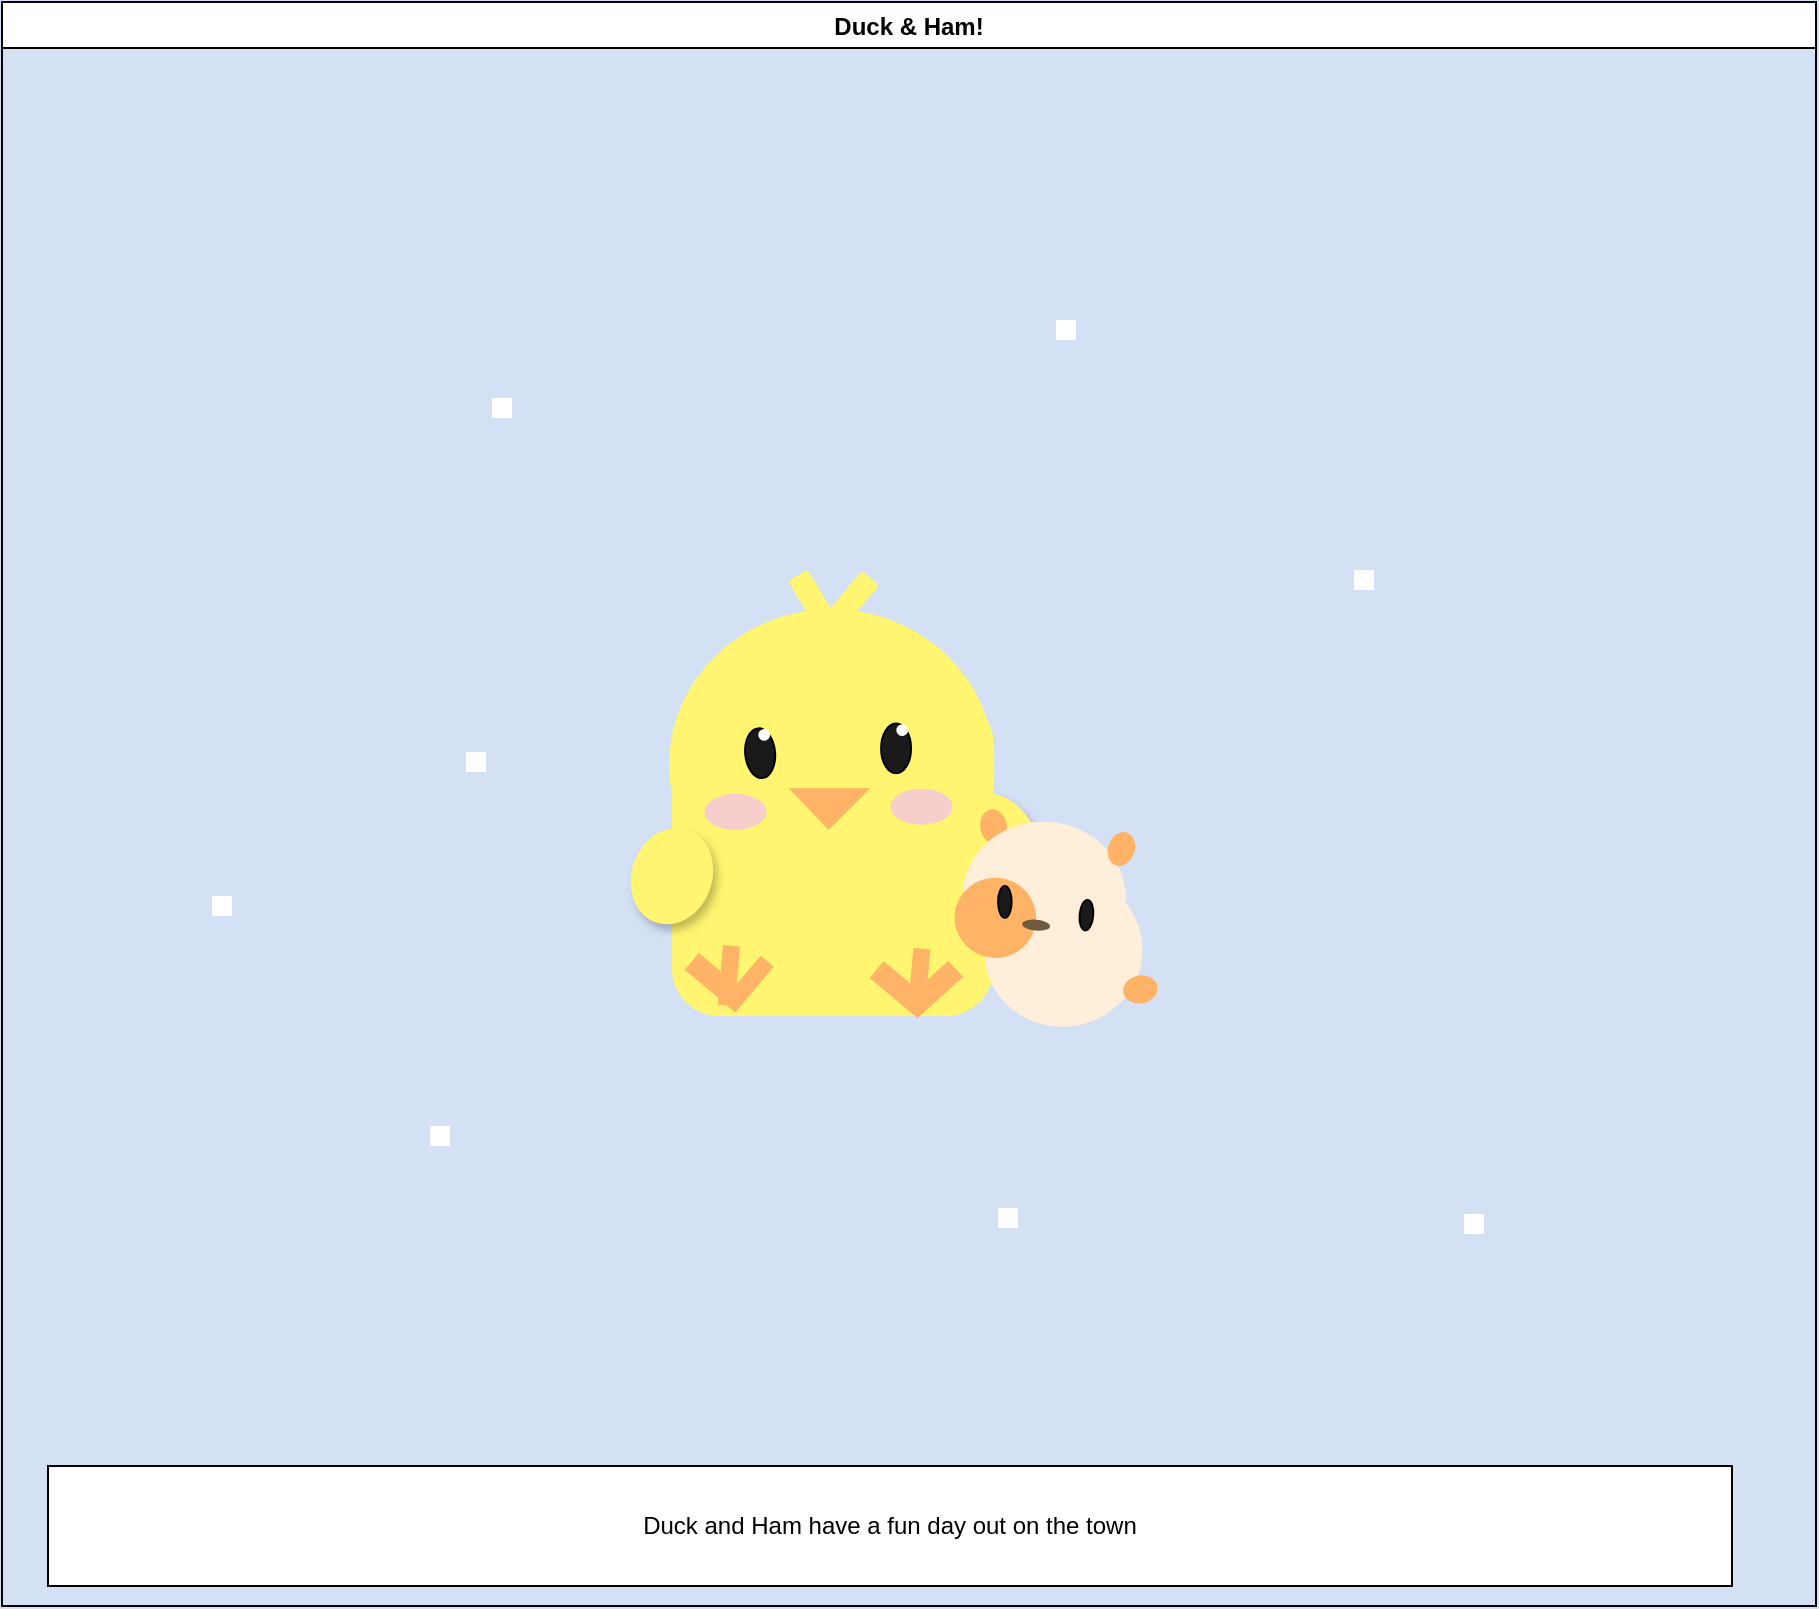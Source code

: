 <mxfile version="20.4.1" type="github" pages="2">
  <diagram name="Page-1" id="03018318-947c-dd8e-b7a3-06fadd420f32">
    <mxGraphModel dx="2480" dy="1142" grid="0" gridSize="10" guides="1" tooltips="1" connect="1" arrows="1" fold="1" page="1" pageScale="1" pageWidth="1100" pageHeight="850" background="#D4E1F5" math="0" shadow="0">
      <root>
        <mxCell id="0" />
        <mxCell id="1" parent="0" />
        <mxCell id="n3PRGFTgy8TkrgbsDVCJ-1" value="" style="rounded=1;whiteSpace=wrap;html=1;shadow=0;fillStyle=solid;arcSize=0;strokeColor=none;" parent="1" vertex="1">
          <mxGeometry x="320" y="581" width="10" height="10" as="geometry" />
        </mxCell>
        <mxCell id="n3PRGFTgy8TkrgbsDVCJ-2" value="" style="rounded=1;whiteSpace=wrap;html=1;shadow=0;fillStyle=solid;arcSize=0;strokeColor=none;" parent="1" vertex="1">
          <mxGeometry x="604" y="622" width="10" height="10" as="geometry" />
        </mxCell>
        <mxCell id="n3PRGFTgy8TkrgbsDVCJ-3" value="" style="rounded=1;whiteSpace=wrap;html=1;shadow=0;fillStyle=solid;arcSize=0;strokeColor=none;" parent="1" vertex="1">
          <mxGeometry x="782" y="303" width="10" height="10" as="geometry" />
        </mxCell>
        <mxCell id="n3PRGFTgy8TkrgbsDVCJ-4" value="" style="rounded=1;whiteSpace=wrap;html=1;shadow=0;fillStyle=solid;arcSize=0;strokeColor=none;" parent="1" vertex="1">
          <mxGeometry x="351" y="217" width="10" height="10" as="geometry" />
        </mxCell>
        <mxCell id="n3PRGFTgy8TkrgbsDVCJ-5" value="" style="rounded=1;whiteSpace=wrap;html=1;shadow=0;fillStyle=solid;arcSize=0;strokeColor=none;" parent="1" vertex="1">
          <mxGeometry x="338" y="394" width="10" height="10" as="geometry" />
        </mxCell>
        <mxCell id="n3PRGFTgy8TkrgbsDVCJ-6" value="" style="rounded=1;whiteSpace=wrap;html=1;shadow=0;fillStyle=solid;arcSize=0;strokeColor=none;" parent="1" vertex="1">
          <mxGeometry x="211" y="466" width="10" height="10" as="geometry" />
        </mxCell>
        <mxCell id="n3PRGFTgy8TkrgbsDVCJ-7" value="" style="rounded=1;whiteSpace=wrap;html=1;shadow=0;fillStyle=solid;arcSize=0;strokeColor=none;" parent="1" vertex="1">
          <mxGeometry x="633" y="178" width="10" height="10" as="geometry" />
        </mxCell>
        <mxCell id="n3PRGFTgy8TkrgbsDVCJ-8" value="" style="rounded=1;whiteSpace=wrap;html=1;shadow=0;fillStyle=solid;arcSize=0;strokeColor=none;" parent="1" vertex="1">
          <mxGeometry x="837" y="625" width="10" height="10" as="geometry" />
        </mxCell>
        <mxCell id="e4VPzmwwMMTg7jt-zZGv-1" value="Duck &amp; Ham!" style="swimlane;" vertex="1" parent="1">
          <mxGeometry x="106" y="19" width="907" height="802" as="geometry" />
        </mxCell>
        <mxCell id="bH4a26NgoAoYKHbP_HZw-2" value="Duck and Ham have a fun day out on the town" style="rounded=0;whiteSpace=wrap;html=1;" vertex="1" parent="e4VPzmwwMMTg7jt-zZGv-1">
          <mxGeometry x="23" y="732" width="842" height="60" as="geometry" />
        </mxCell>
        <mxCell id="oZ8WvAA6hjhnT53bIM4c-2" value="" style="group" vertex="1" connectable="0" parent="e4VPzmwwMMTg7jt-zZGv-1">
          <mxGeometry x="309" y="283" width="269.88" height="236" as="geometry" />
        </mxCell>
        <mxCell id="qYA4gU_5hewh3Rp0epog-116" value="z" style="ellipse;whiteSpace=wrap;html=1;shadow=1;fillStyle=solid;strokeColor=none;fillColor=#FFF570;gradientColor=none;rotation=65;direction=west;" parent="oZ8WvAA6hjhnT53bIM4c-2" vertex="1">
          <mxGeometry x="163.196" y="119.882" width="54.297" height="37.739" as="geometry" />
        </mxCell>
        <mxCell id="qYA4gU_5hewh3Rp0epog-85" value="" style="ellipse;whiteSpace=wrap;html=1;shadow=0;fillStyle=solid;strokeColor=none;fillColor=#FFF570;gradientColor=none;direction=east;rotation=0;" parent="oZ8WvAA6hjhnT53bIM4c-2" vertex="1">
          <mxGeometry x="24.53" y="20.642" width="162.403" height="155.15" as="geometry" />
        </mxCell>
        <mxCell id="qYA4gU_5hewh3Rp0epog-86" value="" style="rounded=1;whiteSpace=wrap;html=1;shadow=0;fillStyle=solid;strokeColor=none;fillColor=#FFF570;gradientColor=none;direction=south;rotation=0;" parent="oZ8WvAA6hjhnT53bIM4c-2" vertex="1">
          <mxGeometry x="25.89" y="63.972" width="160.812" height="160.042" as="geometry" />
        </mxCell>
        <mxCell id="qYA4gU_5hewh3Rp0epog-87" value="" style="ellipse;whiteSpace=wrap;html=1;fillStyle=solid;strokeColor=none;fillColor=#FFEED9;gradientColor=none;rotation=-10;direction=south;" parent="oZ8WvAA6hjhnT53bIM4c-2" vertex="1">
          <mxGeometry x="182.213" y="153.682" width="79.084" height="75.603" as="geometry" />
        </mxCell>
        <mxCell id="qYA4gU_5hewh3Rp0epog-88" value="" style="ellipse;whiteSpace=wrap;html=1;fillStyle=solid;rotation=5;fillColor=#FFEED9;strokeColor=none;direction=west;" parent="oZ8WvAA6hjhnT53bIM4c-2" vertex="1">
          <mxGeometry x="213.497" y="163.213" width="40.784" height="40.143" as="geometry" />
        </mxCell>
        <mxCell id="qYA4gU_5hewh3Rp0epog-89" value="" style="ellipse;whiteSpace=wrap;html=1;fillStyle=solid;strokeColor=none;fillColor=#FFB366;gradientColor=none;rotation=80;direction=south;" parent="oZ8WvAA6hjhnT53bIM4c-2" vertex="1">
          <mxGeometry x="178.151" y="122.678" width="17.333" height="13.251" as="geometry" />
        </mxCell>
        <mxCell id="qYA4gU_5hewh3Rp0epog-90" value="" style="ellipse;whiteSpace=wrap;html=1;fillStyle=solid;rotation=5;fillColor=#FFEED9;strokeColor=none;direction=west;" parent="oZ8WvAA6hjhnT53bIM4c-2" vertex="1">
          <mxGeometry x="171.353" y="126.871" width="81.555" height="75.087" as="geometry" />
        </mxCell>
        <mxCell id="qYA4gU_5hewh3Rp0epog-91" value="" style="ellipse;whiteSpace=wrap;html=1;fillStyle=solid;strokeColor=none;fillColor=#FFB366;gradientColor=none;direction=west;rotation=-10;" parent="oZ8WvAA6hjhnT53bIM4c-2" vertex="1">
          <mxGeometry x="251.562" y="203.747" width="17.306" height="13.977" as="geometry" />
        </mxCell>
        <mxCell id="qYA4gU_5hewh3Rp0epog-92" value="" style="ellipse;whiteSpace=wrap;html=1;fillStyle=solid;rotation=5;fillColor=#FFB366;strokeColor=none;direction=west;" parent="oZ8WvAA6hjhnT53bIM4c-2" vertex="1">
          <mxGeometry x="167.275" y="154.826" width="40.784" height="40.143" as="geometry" />
        </mxCell>
        <mxCell id="qYA4gU_5hewh3Rp0epog-93" value="" style="ellipse;whiteSpace=wrap;html=1;fillStyle=solid;strokeColor=default;fillColor=#1A1A1A;gradientColor=none;rotation=0;direction=north;" parent="oZ8WvAA6hjhnT53bIM4c-2" vertex="1">
          <mxGeometry x="189.026" y="159.019" width="6.797" height="15.821" as="geometry" />
        </mxCell>
        <mxCell id="qYA4gU_5hewh3Rp0epog-94" value="" style="ellipse;whiteSpace=wrap;html=1;fillStyle=solid;strokeColor=default;fillColor=#1A1A1A;gradientColor=none;rotation=5;direction=north;" parent="oZ8WvAA6hjhnT53bIM4c-2" vertex="1">
          <mxGeometry x="229.811" y="166.008" width="6.797" height="15.219" as="geometry" />
        </mxCell>
        <mxCell id="qYA4gU_5hewh3Rp0epog-95" value="" style="ellipse;whiteSpace=wrap;html=1;fillStyle=solid;strokeColor=none;fillColor=#705B42;gradientColor=none;rotation=-85;direction=west;" parent="oZ8WvAA6hjhnT53bIM4c-2" vertex="1">
          <mxGeometry x="205.34" y="171.599" width="5.438" height="13.977" as="geometry" />
        </mxCell>
        <mxCell id="qYA4gU_5hewh3Rp0epog-96" value="" style="ellipse;whiteSpace=wrap;html=1;fillStyle=solid;strokeColor=none;fillColor=#FFB366;gradientColor=none;rotation=110;direction=north;" parent="oZ8WvAA6hjhnT53bIM4c-2" vertex="1">
          <mxGeometry x="242.046" y="133.86" width="17.333" height="13.251" as="geometry" />
        </mxCell>
        <mxCell id="qYA4gU_5hewh3Rp0epog-98" value="" style="rounded=1;whiteSpace=wrap;html=1;shadow=0;fillStyle=solid;strokeColor=none;fillColor=#FFF570;gradientColor=none;rotation=-50;arcSize=17;direction=west;" parent="oZ8WvAA6hjhnT53bIM4c-2" vertex="1">
          <mxGeometry x="100.661" y="10.858" width="29.908" height="11.336" as="geometry" />
        </mxCell>
        <mxCell id="qYA4gU_5hewh3Rp0epog-99" value="" style="rounded=1;whiteSpace=wrap;html=1;shadow=0;fillStyle=solid;strokeColor=none;fillColor=#FFF570;gradientColor=none;rotation=-121;arcSize=17;direction=west;" parent="oZ8WvAA6hjhnT53bIM4c-2" vertex="1">
          <mxGeometry x="81.628" y="10.858" width="29.908" height="11.336" as="geometry" />
        </mxCell>
        <mxCell id="qYA4gU_5hewh3Rp0epog-102" value="" style="rounded=1;whiteSpace=wrap;html=1;shadow=0;fillStyle=solid;strokeColor=none;fillColor=#FFB366;gradientColor=none;rotation=-50;arcSize=0;direction=west;" parent="oZ8WvAA6hjhnT53bIM4c-2" vertex="1">
          <mxGeometry x="49.001" y="203.747" width="29.908" height="8.54" as="geometry" />
        </mxCell>
        <mxCell id="qYA4gU_5hewh3Rp0epog-103" value="" style="rounded=1;whiteSpace=wrap;html=1;shadow=0;fillStyle=solid;strokeColor=none;fillColor=#FFB366;gradientColor=none;rotation=-85;arcSize=0;direction=west;" parent="oZ8WvAA6hjhnT53bIM4c-2" vertex="1">
          <mxGeometry x="39.484" y="199.554" width="29.908" height="8.54" as="geometry" />
        </mxCell>
        <mxCell id="qYA4gU_5hewh3Rp0epog-104" value="" style="rounded=1;whiteSpace=wrap;html=1;shadow=0;fillStyle=solid;strokeColor=none;fillColor=#FFB366;gradientColor=none;rotation=-50;arcSize=0;direction=north;" parent="oZ8WvAA6hjhnT53bIM4c-2" vertex="1">
          <mxGeometry x="42.203" y="191.167" width="10.944" height="30.75" as="geometry" />
        </mxCell>
        <mxCell id="qYA4gU_5hewh3Rp0epog-109" value="" style="rounded=1;whiteSpace=wrap;html=1;shadow=0;fillStyle=solid;strokeColor=none;fillColor=#FFB366;gradientColor=none;rotation=-85;arcSize=0;direction=west;" parent="oZ8WvAA6hjhnT53bIM4c-2" vertex="1">
          <mxGeometry x="134.647" y="200.952" width="29.908" height="8.54" as="geometry" />
        </mxCell>
        <mxCell id="qYA4gU_5hewh3Rp0epog-110" value="" style="rounded=0;whiteSpace=wrap;html=1;shadow=0;fillStyle=solid;strokeColor=none;fillColor=#FFB366;gradientColor=none;rotation=-50;arcSize=50;direction=north;" parent="oZ8WvAA6hjhnT53bIM4c-2" vertex="1">
          <mxGeometry x="134.647" y="195.361" width="10.944" height="30.75" as="geometry" />
        </mxCell>
        <mxCell id="qYA4gU_5hewh3Rp0epog-111" value="" style="rounded=0;whiteSpace=wrap;html=1;shadow=0;fillStyle=solid;strokeColor=none;fillColor=#FFB366;gradientColor=none;rotation=48;arcSize=50;direction=north;" parent="oZ8WvAA6hjhnT53bIM4c-2" vertex="1">
          <mxGeometry x="150.961" y="195.361" width="10.957" height="30.75" as="geometry" />
        </mxCell>
        <mxCell id="qYA4gU_5hewh3Rp0epog-112" value="" style="ellipse;whiteSpace=wrap;html=1;shadow=0;fillStyle=solid;strokeColor=default;fillColor=#1A1A1A;gradientColor=none;rotation=0;direction=north;" parent="oZ8WvAA6hjhnT53bIM4c-2" vertex="1">
          <mxGeometry x="130.569" y="77.757" width="14.954" height="24.908" as="geometry" />
        </mxCell>
        <mxCell id="qYA4gU_5hewh3Rp0epog-113" value="" style="ellipse;whiteSpace=wrap;html=1;shadow=0;fillStyle=solid;strokeColor=default;fillColor=#1A1A1A;gradientColor=none;direction=north;rotation=-5;" parent="oZ8WvAA6hjhnT53bIM4c-2" vertex="1">
          <mxGeometry x="62.595" y="80.143" width="14.954" height="24.908" as="geometry" />
        </mxCell>
        <mxCell id="qYA4gU_5hewh3Rp0epog-114" value="" style="verticalLabelPosition=bottom;verticalAlign=top;html=1;shape=mxgraph.basic.cone2;dx=0.51;dy=1;fillStyle=solid;strokeColor=none;fillColor=#FFB366;gradientColor=none;rotation=0;direction=west;" parent="oZ8WvAA6hjhnT53bIM4c-2" vertex="1">
          <mxGeometry x="84.347" y="110.098" width="40.784" height="20.896" as="geometry" />
        </mxCell>
        <mxCell id="qYA4gU_5hewh3Rp0epog-115" value="" style="ellipse;whiteSpace=wrap;html=1;shadow=1;fillStyle=solid;strokeColor=none;fillColor=#FFF570;gradientColor=none;rotation=-71;direction=west;" parent="oZ8WvAA6hjhnT53bIM4c-2" vertex="1">
          <mxGeometry x="1.419" y="133.86" width="49.104" height="40.367" as="geometry" />
        </mxCell>
        <mxCell id="qYA4gU_5hewh3Rp0epog-55" value="" style="ellipse;whiteSpace=wrap;html=1;fillStyle=solid;strokeColor=none;fillColor=#f8cecc;rotation=0;" parent="oZ8WvAA6hjhnT53bIM4c-2" vertex="1">
          <mxGeometry x="42.203" y="112.894" width="31.023" height="18.045" as="geometry" />
        </mxCell>
        <mxCell id="qYA4gU_5hewh3Rp0epog-117" value="" style="ellipse;whiteSpace=wrap;html=1;fillStyle=solid;strokeColor=none;fillColor=#f8cecc;rotation=0;" parent="oZ8WvAA6hjhnT53bIM4c-2" vertex="1">
          <mxGeometry x="135.215" y="110.314" width="31.023" height="18.045" as="geometry" />
        </mxCell>
        <mxCell id="qYA4gU_5hewh3Rp0epog-60" value="" style="ellipse;whiteSpace=wrap;html=1;aspect=fixed;shadow=0;fillStyle=solid;strokeColor=none;direction=south;rotation=-10;" parent="oZ8WvAA6hjhnT53bIM4c-2" vertex="1">
          <mxGeometry x="138.159" y="78.165" width="5.85" height="5.85" as="geometry" />
        </mxCell>
        <mxCell id="qYA4gU_5hewh3Rp0epog-57" value="" style="ellipse;whiteSpace=wrap;html=1;aspect=fixed;shadow=0;fillStyle=solid;strokeColor=none;direction=south;rotation=-10;" parent="oZ8WvAA6hjhnT53bIM4c-2" vertex="1">
          <mxGeometry x="69.168" y="80.552" width="5.85" height="5.85" as="geometry" />
        </mxCell>
      </root>
    </mxGraphModel>
  </diagram>
  <diagram name="Copy of Page-1" id="Tj2ta9u5rStk2KfQCZOO">
    <mxGraphModel dx="2000" dy="1074" grid="0" gridSize="10" guides="1" tooltips="1" connect="1" arrows="1" fold="1" page="1" pageScale="1" pageWidth="1100" pageHeight="850" background="#D4E1F5" math="0" shadow="0">
      <root>
        <mxCell id="aT9KN1qvBLgvS_84GYz0-0" />
        <mxCell id="aT9KN1qvBLgvS_84GYz0-1" parent="aT9KN1qvBLgvS_84GYz0-0" />
        <mxCell id="xa-J0d7tpiZaeWjWJirz-0" value="" style="rounded=1;whiteSpace=wrap;html=1;shadow=0;fillStyle=solid;arcSize=0;strokeColor=none;" parent="aT9KN1qvBLgvS_84GYz0-1" vertex="1">
          <mxGeometry x="837" y="561" width="10" height="10" as="geometry" />
        </mxCell>
        <mxCell id="eqkRF5LnX0ZKiGZC_bCB-0" value="" style="rounded=1;whiteSpace=wrap;html=1;shadow=0;fillStyle=solid;arcSize=0;strokeColor=none;" parent="aT9KN1qvBLgvS_84GYz0-1" vertex="1">
          <mxGeometry x="320" y="553" width="10" height="10" as="geometry" />
        </mxCell>
        <mxCell id="95XIHYNyI5XEnFgTKR0R-0" value="" style="rounded=1;whiteSpace=wrap;html=1;shadow=0;fillStyle=solid;arcSize=0;strokeColor=none;" parent="aT9KN1qvBLgvS_84GYz0-1" vertex="1">
          <mxGeometry x="211" y="484" width="10" height="10" as="geometry" />
        </mxCell>
        <mxCell id="UJZsg70hwIHfnPXY4TU9-0" value="" style="rounded=1;whiteSpace=wrap;html=1;shadow=0;fillStyle=solid;arcSize=0;strokeColor=none;" parent="aT9KN1qvBLgvS_84GYz0-1" vertex="1">
          <mxGeometry x="338" y="354" width="10" height="10" as="geometry" />
        </mxCell>
        <mxCell id="Ny7NHFFM0vV8O4ZWB_Mi-0" value="" style="rounded=1;whiteSpace=wrap;html=1;shadow=0;fillStyle=solid;arcSize=0;strokeColor=none;" parent="aT9KN1qvBLgvS_84GYz0-1" vertex="1">
          <mxGeometry x="351" y="195" width="10" height="10" as="geometry" />
        </mxCell>
        <mxCell id="ASmTXelbPBAuL8YlTKWf-0" value="Duck and Ham are sleepy...." style="rounded=0;whiteSpace=wrap;html=1;" vertex="1" parent="aT9KN1qvBLgvS_84GYz0-1">
          <mxGeometry x="129" y="751" width="842" height="60" as="geometry" />
        </mxCell>
        <mxCell id="Bl6V8U_AvlA68c-H5LRZ-2" value="" style="group" vertex="1" connectable="0" parent="aT9KN1qvBLgvS_84GYz0-1">
          <mxGeometry x="676" y="167" width="128.0" height="125" as="geometry" />
        </mxCell>
        <mxCell id="39L9usjs9rep12haUZfs-0" value="" style="rounded=1;whiteSpace=wrap;html=1;shadow=0;fillStyle=solid;arcSize=0;strokeColor=none;" parent="Bl6V8U_AvlA68c-H5LRZ-2" vertex="1">
          <mxGeometry x="106" y="115" width="10" height="10" as="geometry" />
        </mxCell>
        <mxCell id="Bl6V8U_AvlA68c-H5LRZ-5" value="" style="group" vertex="1" connectable="0" parent="aT9KN1qvBLgvS_84GYz0-1">
          <mxGeometry x="106" y="19" width="907" height="802" as="geometry" />
        </mxCell>
        <mxCell id="7XV4rHrYUgCc31ZrFTOT-0" value="" style="rounded=1;whiteSpace=wrap;html=1;shadow=0;fillStyle=solid;arcSize=0;strokeColor=none;" parent="Bl6V8U_AvlA68c-H5LRZ-5" vertex="1">
          <mxGeometry x="527" y="177" width="10" height="10" as="geometry" />
        </mxCell>
        <mxCell id="6BkMu8O3p62wSRpv7Ux4-4" value="Duck &amp; Ham!" style="swimlane;" vertex="1" parent="Bl6V8U_AvlA68c-H5LRZ-5">
          <mxGeometry width="907" height="802" as="geometry" />
        </mxCell>
        <mxCell id="Bl6V8U_AvlA68c-H5LRZ-1" value="" style="group" vertex="1" connectable="0" parent="6BkMu8O3p62wSRpv7Ux4-4">
          <mxGeometry x="332.43" y="238" width="324.57" height="254.57" as="geometry" />
        </mxCell>
        <mxCell id="aT9KN1qvBLgvS_84GYz0-3" value="" style="ellipse;whiteSpace=wrap;html=1;shadow=1;fillStyle=solid;strokeColor=none;fillColor=#FFF570;gradientColor=none;rotation=65;direction=west;" parent="Bl6V8U_AvlA68c-H5LRZ-1" vertex="1">
          <mxGeometry x="168.639" y="129.316" width="56.108" height="40.709" as="geometry" />
        </mxCell>
        <mxCell id="aT9KN1qvBLgvS_84GYz0-4" value="" style="ellipse;whiteSpace=wrap;html=1;shadow=0;fillStyle=solid;strokeColor=none;fillColor=#FFF570;gradientColor=none;direction=east;rotation=0;" parent="Bl6V8U_AvlA68c-H5LRZ-1" vertex="1">
          <mxGeometry x="25.348" y="22.267" width="167.818" height="167.358" as="geometry" />
        </mxCell>
        <mxCell id="aT9KN1qvBLgvS_84GYz0-5" value="" style="rounded=1;whiteSpace=wrap;html=1;shadow=0;fillStyle=solid;strokeColor=none;fillColor=#FFF570;gradientColor=none;direction=south;rotation=0;" parent="Bl6V8U_AvlA68c-H5LRZ-1" vertex="1">
          <mxGeometry x="26.753" y="69.006" width="166.175" height="172.635" as="geometry" />
        </mxCell>
        <mxCell id="aT9KN1qvBLgvS_84GYz0-6" value="" style="ellipse;whiteSpace=wrap;html=1;fillStyle=solid;strokeColor=none;fillColor=#FFEED9;gradientColor=none;rotation=-10;direction=south;" parent="Bl6V8U_AvlA68c-H5LRZ-1" vertex="1">
          <mxGeometry x="188.289" y="165.775" width="81.721" height="81.552" as="geometry" />
        </mxCell>
        <mxCell id="aT9KN1qvBLgvS_84GYz0-7" value="" style="ellipse;whiteSpace=wrap;html=1;fillStyle=solid;rotation=5;fillColor=#FFEED9;strokeColor=none;direction=west;" parent="Bl6V8U_AvlA68c-H5LRZ-1" vertex="1">
          <mxGeometry x="220.617" y="176.055" width="42.144" height="43.302" as="geometry" />
        </mxCell>
        <mxCell id="aT9KN1qvBLgvS_84GYz0-8" value="" style="ellipse;whiteSpace=wrap;html=1;fillStyle=solid;strokeColor=none;fillColor=#FFB366;gradientColor=none;rotation=80;direction=west;" parent="Bl6V8U_AvlA68c-H5LRZ-1" vertex="1">
          <mxGeometry x="186.598" y="129.554" width="12.899" height="19.847" as="geometry" />
        </mxCell>
        <mxCell id="aT9KN1qvBLgvS_84GYz0-9" value="" style="ellipse;whiteSpace=wrap;html=1;fillStyle=solid;rotation=5;fillColor=#FFEED9;strokeColor=none;direction=west;" parent="Bl6V8U_AvlA68c-H5LRZ-1" vertex="1">
          <mxGeometry x="177.068" y="136.854" width="84.274" height="80.995" as="geometry" />
        </mxCell>
        <mxCell id="aT9KN1qvBLgvS_84GYz0-10" value="" style="ellipse;whiteSpace=wrap;html=1;fillStyle=solid;strokeColor=none;fillColor=#FFB366;gradientColor=none;direction=west;rotation=-10;" parent="Bl6V8U_AvlA68c-H5LRZ-1" vertex="1">
          <mxGeometry x="259.951" y="219.779" width="17.883" height="15.077" as="geometry" />
        </mxCell>
        <mxCell id="aT9KN1qvBLgvS_84GYz0-11" value="" style="ellipse;whiteSpace=wrap;html=1;fillStyle=solid;rotation=5;fillColor=#FFB366;strokeColor=none;direction=west;" parent="Bl6V8U_AvlA68c-H5LRZ-1" vertex="1">
          <mxGeometry x="172.853" y="167.009" width="42.144" height="43.302" as="geometry" />
        </mxCell>
        <mxCell id="aT9KN1qvBLgvS_84GYz0-14" value="" style="ellipse;whiteSpace=wrap;html=1;fillStyle=solid;strokeColor=none;fillColor=#705B42;gradientColor=none;rotation=-85;direction=west;" parent="Bl6V8U_AvlA68c-H5LRZ-1" vertex="1">
          <mxGeometry x="212.774" y="185.102" width="5.619" height="15.077" as="geometry" />
        </mxCell>
        <mxCell id="aT9KN1qvBLgvS_84GYz0-15" value="" style="ellipse;whiteSpace=wrap;html=1;fillStyle=solid;strokeColor=none;fillColor=#FFB366;gradientColor=none;rotation=110;direction=east;" parent="Bl6V8U_AvlA68c-H5LRZ-1" vertex="1">
          <mxGeometry x="250.865" y="142.915" width="12.899" height="19.847" as="geometry" />
        </mxCell>
        <mxCell id="aT9KN1qvBLgvS_84GYz0-27" value="" style="ellipse;whiteSpace=wrap;html=1;shadow=1;fillStyle=solid;strokeColor=none;fillColor=#FFF570;gradientColor=none;rotation=-71;direction=west;" parent="Bl6V8U_AvlA68c-H5LRZ-1" vertex="1">
          <mxGeometry x="1.467" y="144.393" width="50.742" height="43.543" as="geometry" />
        </mxCell>
        <mxCell id="mlZIR7XaXWv53GJLaf9d-2" value="" style="rounded=1;whiteSpace=wrap;html=1;shadow=0;fillStyle=solid;strokeColor=default;fillColor=#1A1A1A;gradientColor=none;rotation=0;" parent="Bl6V8U_AvlA68c-H5LRZ-1" vertex="1">
          <mxGeometry x="191.701" y="177.578" width="16.413" height="4.976" as="geometry" />
        </mxCell>
        <mxCell id="mlZIR7XaXWv53GJLaf9d-3" value="" style="rounded=1;whiteSpace=wrap;html=1;shadow=0;fillStyle=solid;strokeColor=default;fillColor=#1A1A1A;gradientColor=none;rotation=5;" parent="Bl6V8U_AvlA68c-H5LRZ-1" vertex="1">
          <mxGeometry x="231.562" y="183.625" width="16.413" height="4.976" as="geometry" />
        </mxCell>
        <mxCell id="mlZIR7XaXWv53GJLaf9d-8" value="" style="rounded=1;whiteSpace=wrap;html=1;shadow=0;fillStyle=solid;strokeColor=none;fillColor=#005EBD;" parent="Bl6V8U_AvlA68c-H5LRZ-1" vertex="1">
          <mxGeometry x="199.185" y="44.097" width="31.068" height="9.444" as="geometry" />
        </mxCell>
        <mxCell id="Bl6V8U_AvlA68c-H5LRZ-7" value="" style="group" vertex="1" connectable="0" parent="Bl6V8U_AvlA68c-H5LRZ-1">
          <mxGeometry x="196.57" y="-43" width="109.854" height="83.0" as="geometry" />
        </mxCell>
        <mxCell id="mlZIR7XaXWv53GJLaf9d-6" value="" style="rounded=1;whiteSpace=wrap;html=1;shadow=0;fillStyle=solid;strokeColor=none;fillColor=#005EBD;" parent="Bl6V8U_AvlA68c-H5LRZ-7" vertex="1">
          <mxGeometry y="53.012" width="38.023" height="9.988" as="geometry" />
        </mxCell>
        <mxCell id="mlZIR7XaXWv53GJLaf9d-13" value="" style="group" parent="Bl6V8U_AvlA68c-H5LRZ-7" vertex="1" connectable="0">
          <mxGeometry x="39.954" width="69.9" height="59.727" as="geometry" />
        </mxCell>
        <mxCell id="mlZIR7XaXWv53GJLaf9d-9" value="" style="rounded=1;whiteSpace=wrap;html=1;shadow=0;fillStyle=solid;strokeColor=none;fillColor=#005EBD;arcSize=6;" parent="mlZIR7XaXWv53GJLaf9d-13" vertex="1">
          <mxGeometry x="10.794" y="44.22" width="51.883" height="11.36" as="geometry" />
        </mxCell>
        <mxCell id="mlZIR7XaXWv53GJLaf9d-10" value="" style="rounded=1;whiteSpace=wrap;html=1;shadow=0;fillStyle=solid;strokeColor=none;fillColor=#005EBD;" parent="mlZIR7XaXWv53GJLaf9d-13" vertex="1">
          <mxGeometry x="10.692" y="-4.433" width="49.813" height="11.36" as="geometry" />
        </mxCell>
        <mxCell id="mlZIR7XaXWv53GJLaf9d-11" value="" style="rounded=1;whiteSpace=wrap;html=1;shadow=0;fillStyle=solid;strokeColor=none;fillColor=#005EBD;rotation=-225;" parent="mlZIR7XaXWv53GJLaf9d-13" vertex="1">
          <mxGeometry x="5.676" y="17" width="62.11" height="14.11" as="geometry" />
        </mxCell>
        <mxCell id="mlZIR7XaXWv53GJLaf9d-7" value="" style="rounded=1;whiteSpace=wrap;html=1;shadow=0;fillStyle=solid;strokeColor=none;fillColor=#005EBD;rotation=-225;" parent="Bl6V8U_AvlA68c-H5LRZ-7" vertex="1">
          <mxGeometry x="-3.06" y="69.57" width="43.99" height="12" as="geometry" />
        </mxCell>
        <mxCell id="RD8BsZ4p8TUefY8QOHze-0" value="" style="group" vertex="1" connectable="0" parent="Bl6V8U_AvlA68c-H5LRZ-1">
          <mxGeometry x="28.99" y="1.432" width="149.561" height="240.755" as="geometry" />
        </mxCell>
        <mxCell id="aT9KN1qvBLgvS_84GYz0-16" value="" style="rounded=1;whiteSpace=wrap;html=1;shadow=0;fillStyle=solid;strokeColor=none;fillColor=#FFF570;gradientColor=none;rotation=-50;arcSize=17;direction=west;" parent="RD8BsZ4p8TUefY8QOHze-0" vertex="1">
          <mxGeometry x="75.028" y="10.281" width="30.906" height="12.228" as="geometry" />
        </mxCell>
        <mxCell id="aT9KN1qvBLgvS_84GYz0-17" value="" style="rounded=1;whiteSpace=wrap;html=1;shadow=0;fillStyle=solid;strokeColor=none;fillColor=#FFF570;gradientColor=none;rotation=-121;arcSize=17;direction=west;" parent="RD8BsZ4p8TUefY8QOHze-0" vertex="1">
          <mxGeometry x="55.36" y="10.281" width="30.906" height="12.228" as="geometry" />
        </mxCell>
        <mxCell id="aT9KN1qvBLgvS_84GYz0-18" value="" style="rounded=1;whiteSpace=wrap;html=1;shadow=0;fillStyle=solid;strokeColor=none;fillColor=#FFB366;gradientColor=none;rotation=-50;arcSize=0;direction=west;" parent="RD8BsZ4p8TUefY8QOHze-0" vertex="1">
          <mxGeometry x="21.645" y="218.348" width="30.906" height="9.212" as="geometry" />
        </mxCell>
        <mxCell id="aT9KN1qvBLgvS_84GYz0-19" value="" style="rounded=1;whiteSpace=wrap;html=1;shadow=0;fillStyle=solid;strokeColor=none;fillColor=#FFB366;gradientColor=none;rotation=-85;arcSize=0;direction=west;" parent="RD8BsZ4p8TUefY8QOHze-0" vertex="1">
          <mxGeometry x="11.811" y="213.824" width="30.906" height="9.212" as="geometry" />
        </mxCell>
        <mxCell id="aT9KN1qvBLgvS_84GYz0-20" value="" style="rounded=1;whiteSpace=wrap;html=1;shadow=0;fillStyle=solid;strokeColor=none;fillColor=#FFB366;gradientColor=none;rotation=-50;arcSize=0;direction=north;" parent="RD8BsZ4p8TUefY8QOHze-0" vertex="1">
          <mxGeometry x="11.104" y="204.778" width="8.964" height="33.17" as="geometry" />
        </mxCell>
        <mxCell id="aT9KN1qvBLgvS_84GYz0-21" value="" style="rounded=1;whiteSpace=wrap;html=1;shadow=0;fillStyle=solid;strokeColor=none;fillColor=#FFB366;gradientColor=none;rotation=-85;arcSize=0;direction=west;" parent="RD8BsZ4p8TUefY8QOHze-0" vertex="1">
          <mxGeometry x="110.148" y="215.332" width="30.906" height="9.212" as="geometry" />
        </mxCell>
        <mxCell id="aT9KN1qvBLgvS_84GYz0-22" value="" style="rounded=0;whiteSpace=wrap;html=1;shadow=0;fillStyle=solid;strokeColor=none;fillColor=#FFB366;gradientColor=none;rotation=-50;arcSize=50;direction=north;" parent="RD8BsZ4p8TUefY8QOHze-0" vertex="1">
          <mxGeometry x="110.148" y="209.301" width="9.55" height="33.17" as="geometry" />
        </mxCell>
        <mxCell id="aT9KN1qvBLgvS_84GYz0-23" value="" style="rounded=0;whiteSpace=wrap;html=1;shadow=0;fillStyle=solid;strokeColor=none;fillColor=#FFB366;gradientColor=none;rotation=48;arcSize=50;direction=north;" parent="RD8BsZ4p8TUefY8QOHze-0" vertex="1">
          <mxGeometry x="128.764" y="209.301" width="10.15" height="33.17" as="geometry" />
        </mxCell>
        <mxCell id="aT9KN1qvBLgvS_84GYz0-26" value="" style="verticalLabelPosition=bottom;verticalAlign=top;html=1;shape=mxgraph.basic.cone2;dx=0.51;dy=1;fillStyle=solid;strokeColor=none;fillColor=#FFB366;gradientColor=none;rotation=0;direction=west;" parent="RD8BsZ4p8TUefY8QOHze-0" vertex="1">
          <mxGeometry x="58.17" y="117.33" width="42.144" height="22.541" as="geometry" />
        </mxCell>
        <mxCell id="aT9KN1qvBLgvS_84GYz0-28" value="" style="ellipse;whiteSpace=wrap;html=1;fillStyle=solid;strokeColor=none;fillColor=#f8cecc;rotation=0;" parent="RD8BsZ4p8TUefY8QOHze-0" vertex="1">
          <mxGeometry x="14.621" y="120.345" width="32.058" height="19.465" as="geometry" />
        </mxCell>
        <mxCell id="aT9KN1qvBLgvS_84GYz0-29" value="" style="ellipse;whiteSpace=wrap;html=1;fillStyle=solid;strokeColor=none;fillColor=#f8cecc;rotation=0;" parent="RD8BsZ4p8TUefY8QOHze-0" vertex="1">
          <mxGeometry x="110.148" y="118.861" width="32.058" height="19.465" as="geometry" />
        </mxCell>
        <mxCell id="mlZIR7XaXWv53GJLaf9d-0" value="" style="rounded=1;whiteSpace=wrap;html=1;shadow=0;fillStyle=solid;strokeColor=default;fillColor=#1A1A1A;gradientColor=none;rotation=-5;" parent="RD8BsZ4p8TUefY8QOHze-0" vertex="1">
          <mxGeometry x="24.756" y="94.925" width="33.413" height="8.873" as="geometry" />
        </mxCell>
        <mxCell id="mlZIR7XaXWv53GJLaf9d-1" value="" style="rounded=1;whiteSpace=wrap;html=1;shadow=0;fillStyle=solid;strokeColor=default;fillColor=#1A1A1A;gradientColor=none;rotation=5;" parent="RD8BsZ4p8TUefY8QOHze-0" vertex="1">
          <mxGeometry x="103.001" y="94.055" width="33.413" height="8.873" as="geometry" />
        </mxCell>
      </root>
    </mxGraphModel>
  </diagram>
</mxfile>
